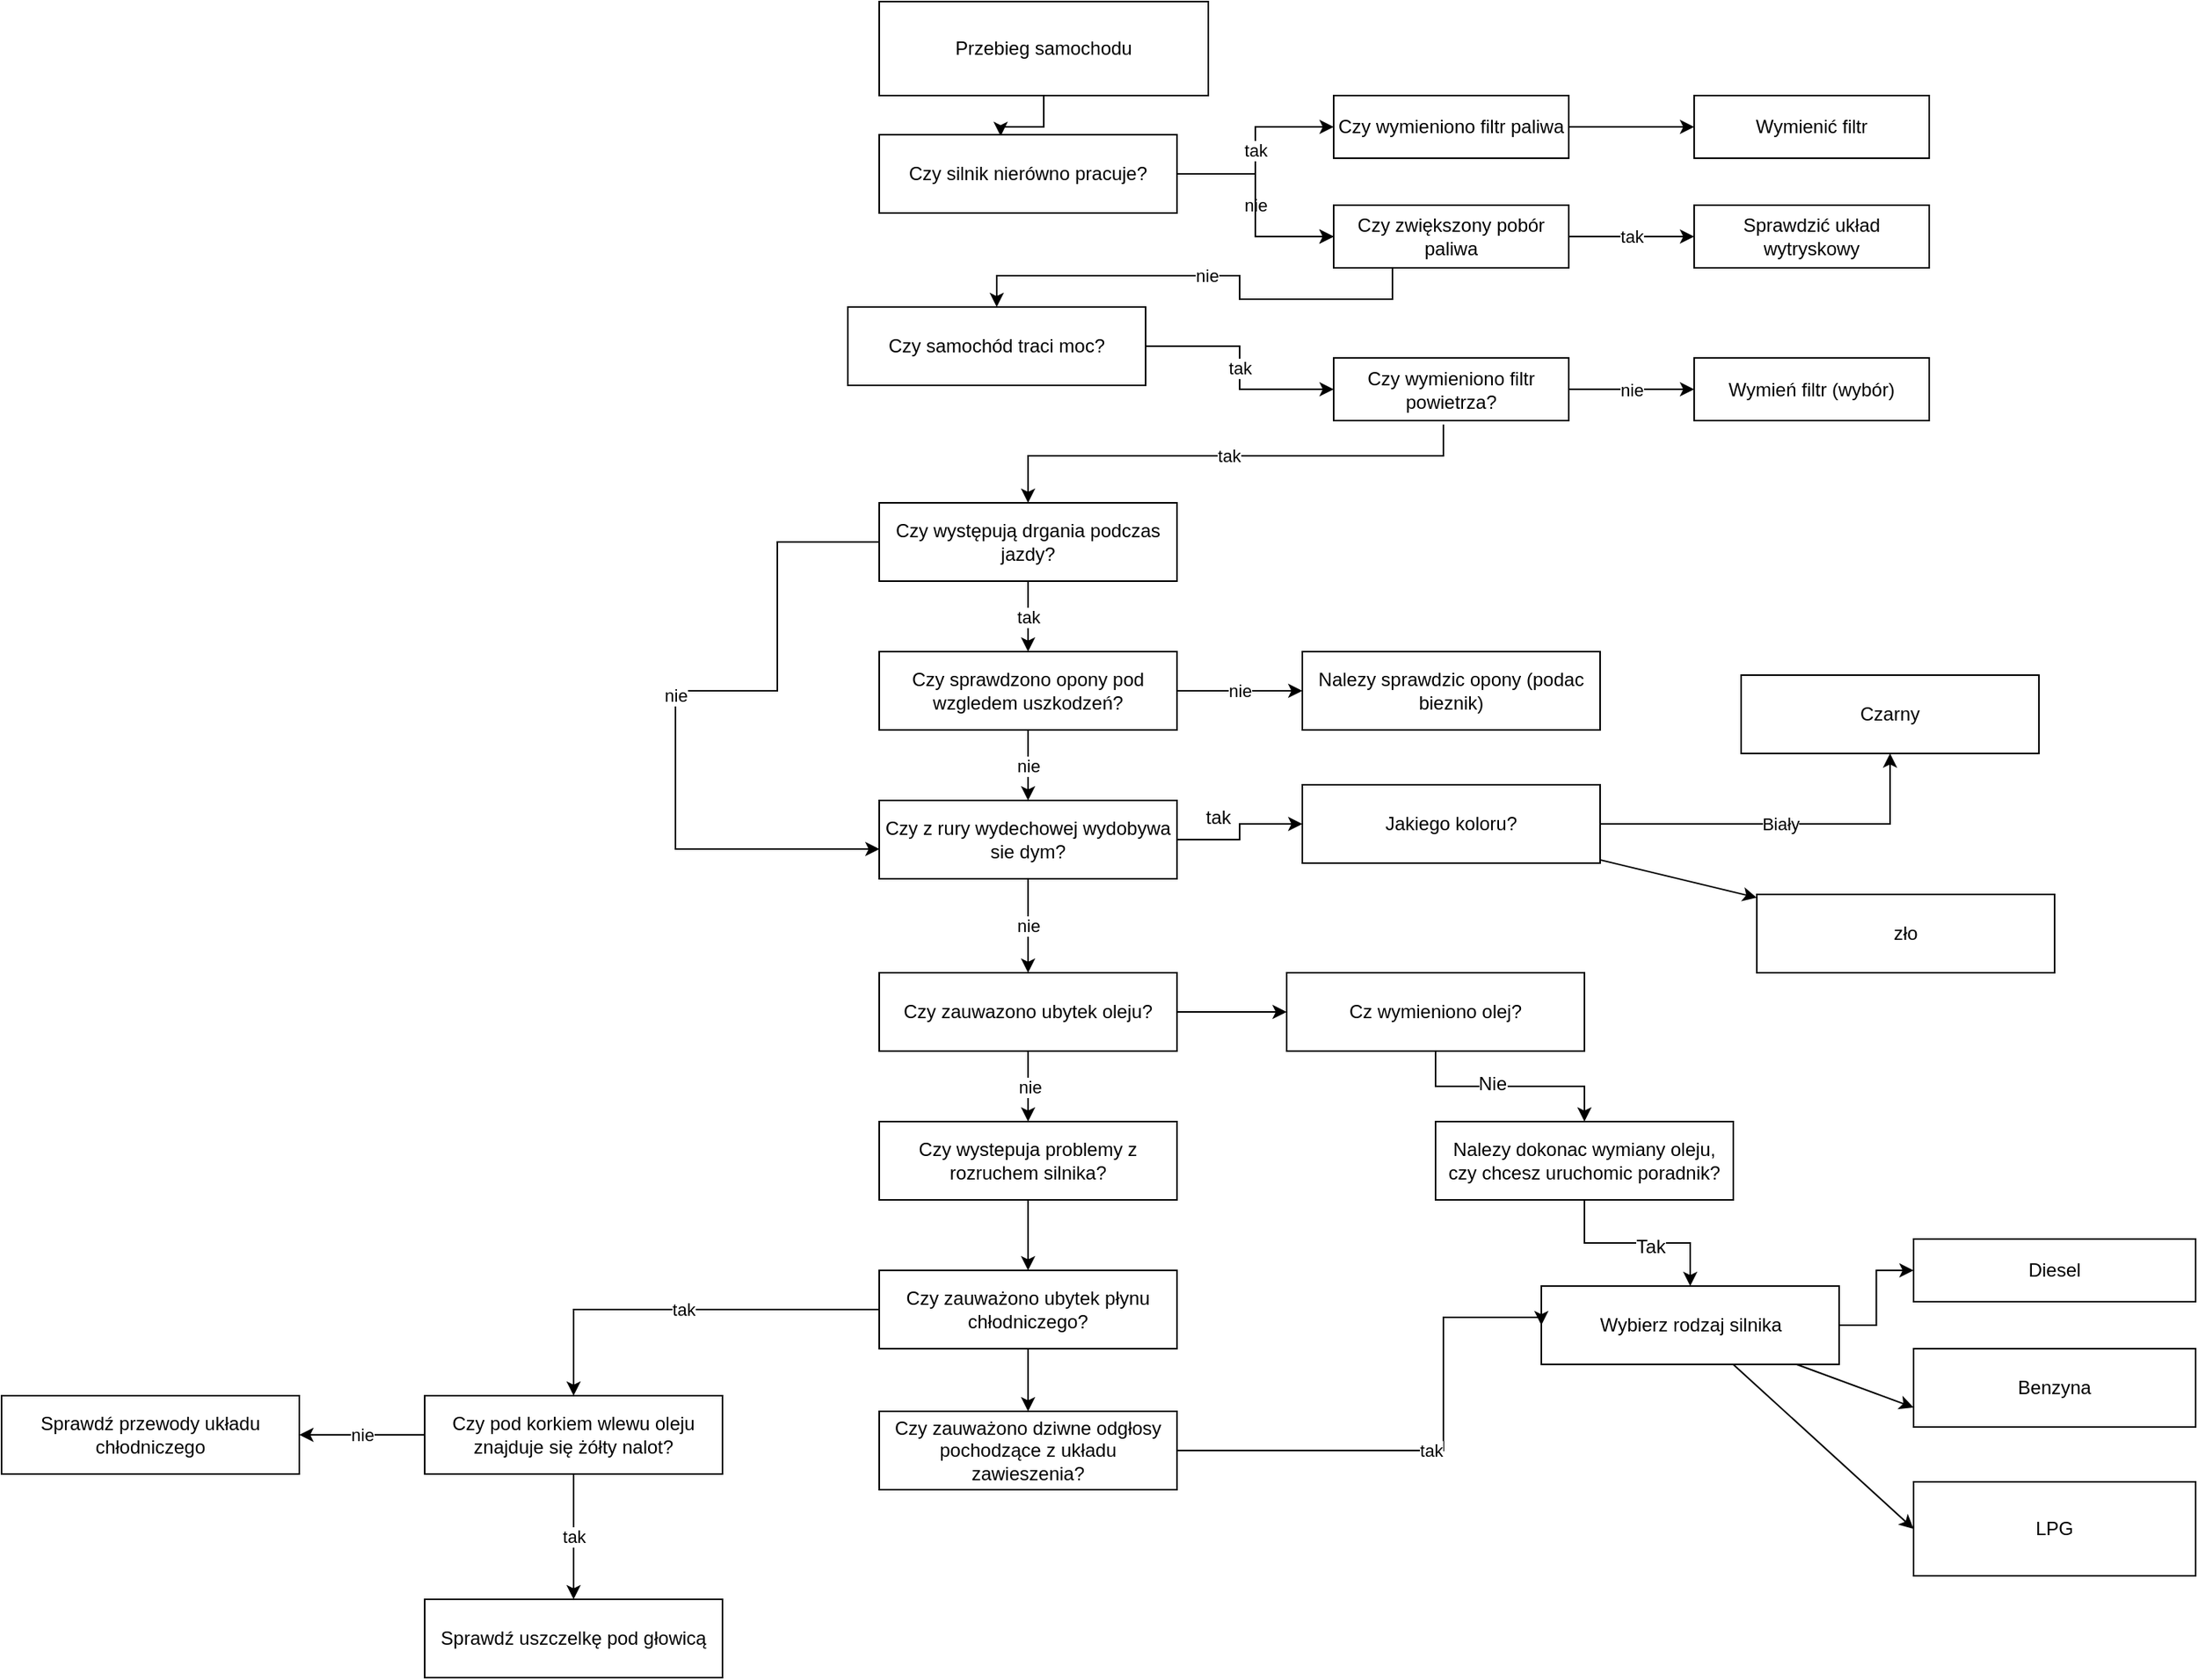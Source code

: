 <mxfile version="10.7.7" type="device"><diagram id="-Goo08057h1hH6V4QmOM" name="Page-1"><mxGraphModel dx="2221" dy="747" grid="1" gridSize="10" guides="1" tooltips="1" connect="1" arrows="1" fold="1" page="1" pageScale="1" pageWidth="827" pageHeight="1169" math="0" shadow="0"><root><mxCell id="0"/><mxCell id="1" parent="0"/><mxCell id="tlB8m_FYIMWQIY-4Frzt-17" value="" style="edgeStyle=orthogonalEdgeStyle;rounded=0;orthogonalLoop=1;jettySize=auto;html=1;entryX=0.408;entryY=0.017;entryDx=0;entryDy=0;entryPerimeter=0;" parent="1" source="tlB8m_FYIMWQIY-4Frzt-12" target="tlB8m_FYIMWQIY-4Frzt-14" edge="1"><mxGeometry relative="1" as="geometry"><mxPoint x="285" y="150" as="targetPoint"/></mxGeometry></mxCell><mxCell id="tlB8m_FYIMWQIY-4Frzt-12" value="Przebieg samochodu" style="rounded=0;whiteSpace=wrap;html=1;" parent="1" vertex="1"><mxGeometry x="-200" y="30" width="210" height="60" as="geometry"/></mxCell><mxCell id="tlB8m_FYIMWQIY-4Frzt-23" value="tak" style="edgeStyle=orthogonalEdgeStyle;rounded=0;orthogonalLoop=1;jettySize=auto;html=1;" parent="1" source="tlB8m_FYIMWQIY-4Frzt-14" target="tlB8m_FYIMWQIY-4Frzt-22" edge="1"><mxGeometry relative="1" as="geometry"/></mxCell><mxCell id="tlB8m_FYIMWQIY-4Frzt-31" value="nie" style="edgeStyle=orthogonalEdgeStyle;rounded=0;orthogonalLoop=1;jettySize=auto;html=1;" parent="1" source="tlB8m_FYIMWQIY-4Frzt-14" target="tlB8m_FYIMWQIY-4Frzt-30" edge="1"><mxGeometry relative="1" as="geometry"/></mxCell><mxCell id="tlB8m_FYIMWQIY-4Frzt-14" value="Czy silnik nierówno pracuje?" style="rounded=0;whiteSpace=wrap;html=1;" parent="1" vertex="1"><mxGeometry x="-200" y="115" width="190" height="50" as="geometry"/></mxCell><mxCell id="mAPd8it-8XPTWIvM96Fd-3" value="" style="edgeStyle=orthogonalEdgeStyle;rounded=0;orthogonalLoop=1;jettySize=auto;html=1;" edge="1" parent="1" source="tlB8m_FYIMWQIY-4Frzt-22" target="mAPd8it-8XPTWIvM96Fd-2"><mxGeometry relative="1" as="geometry"/></mxCell><mxCell id="tlB8m_FYIMWQIY-4Frzt-22" value="Czy wymieniono filtr paliwa" style="rounded=0;whiteSpace=wrap;html=1;" parent="1" vertex="1"><mxGeometry x="90" y="90" width="150" height="40" as="geometry"/></mxCell><mxCell id="mAPd8it-8XPTWIvM96Fd-2" value="Wymienić filtr" style="rounded=0;whiteSpace=wrap;html=1;" vertex="1" parent="1"><mxGeometry x="320" y="90" width="150" height="40" as="geometry"/></mxCell><mxCell id="tlB8m_FYIMWQIY-4Frzt-51" value="tak" style="edgeStyle=orthogonalEdgeStyle;rounded=0;orthogonalLoop=1;jettySize=auto;html=1;" parent="1" source="tlB8m_FYIMWQIY-4Frzt-18" target="tlB8m_FYIMWQIY-4Frzt-50" edge="1"><mxGeometry relative="1" as="geometry"/></mxCell><mxCell id="tlB8m_FYIMWQIY-4Frzt-56" value="tak" style="edgeStyle=orthogonalEdgeStyle;rounded=0;orthogonalLoop=1;jettySize=auto;html=1;" parent="1" target="tlB8m_FYIMWQIY-4Frzt-55" edge="1"><mxGeometry relative="1" as="geometry"><mxPoint x="160" y="300" as="sourcePoint"/><Array as="points"><mxPoint x="-105" y="320"/></Array></mxGeometry></mxCell><mxCell id="tlB8m_FYIMWQIY-4Frzt-18" value="Czy samochód traci moc?" style="rounded=0;whiteSpace=wrap;html=1;" parent="1" vertex="1"><mxGeometry x="-220" y="225" width="190" height="50" as="geometry"/></mxCell><mxCell id="mAPd8it-8XPTWIvM96Fd-10" value="tak" style="edgeStyle=orthogonalEdgeStyle;rounded=0;orthogonalLoop=1;jettySize=auto;html=1;" edge="1" parent="1" source="tlB8m_FYIMWQIY-4Frzt-55" target="tlB8m_FYIMWQIY-4Frzt-86"><mxGeometry relative="1" as="geometry"><Array as="points"><mxPoint x="-105" y="430"/><mxPoint x="-105" y="430"/></Array></mxGeometry></mxCell><mxCell id="mAPd8it-8XPTWIvM96Fd-22" value="nie" style="edgeStyle=orthogonalEdgeStyle;rounded=0;orthogonalLoop=1;jettySize=auto;html=1;entryX=0.001;entryY=0.62;entryDx=0;entryDy=0;entryPerimeter=0;" edge="1" parent="1" source="tlB8m_FYIMWQIY-4Frzt-55" target="tlB8m_FYIMWQIY-4Frzt-59"><mxGeometry relative="1" as="geometry"><mxPoint x="-330" y="395.138" as="targetPoint"/><Array as="points"><mxPoint x="-265" y="375"/><mxPoint x="-265" y="470"/><mxPoint x="-330" y="470"/><mxPoint x="-330" y="571"/></Array></mxGeometry></mxCell><mxCell id="tlB8m_FYIMWQIY-4Frzt-55" value="Czy występują drgania podczas jazdy?" style="rounded=0;whiteSpace=wrap;html=1;" parent="1" vertex="1"><mxGeometry x="-200" y="350" width="190" height="50" as="geometry"/></mxCell><mxCell id="mAPd8it-8XPTWIvM96Fd-14" value="nie" style="edgeStyle=orthogonalEdgeStyle;rounded=0;orthogonalLoop=1;jettySize=auto;html=1;" edge="1" parent="1" source="tlB8m_FYIMWQIY-4Frzt-86" target="tlB8m_FYIMWQIY-4Frzt-59"><mxGeometry relative="1" as="geometry"/></mxCell><mxCell id="mAPd8it-8XPTWIvM96Fd-18" value="nie" style="edgeStyle=orthogonalEdgeStyle;rounded=0;orthogonalLoop=1;jettySize=auto;html=1;" edge="1" parent="1" source="tlB8m_FYIMWQIY-4Frzt-86" target="mAPd8it-8XPTWIvM96Fd-17"><mxGeometry relative="1" as="geometry"/></mxCell><mxCell id="tlB8m_FYIMWQIY-4Frzt-86" value="Czy sprawdzono opony pod wzgledem uszkodzeń?" style="rounded=0;whiteSpace=wrap;html=1;" parent="1" vertex="1"><mxGeometry x="-200" y="445" width="190" height="50" as="geometry"/></mxCell><mxCell id="mAPd8it-8XPTWIvM96Fd-17" value="Nalezy sprawdzic opony (podac bieznik)" style="rounded=0;whiteSpace=wrap;html=1;" vertex="1" parent="1"><mxGeometry x="70" y="445" width="190" height="50" as="geometry"/></mxCell><mxCell id="tlB8m_FYIMWQIY-4Frzt-62" value="" style="edgeStyle=orthogonalEdgeStyle;rounded=0;orthogonalLoop=1;jettySize=auto;html=1;" parent="1" source="tlB8m_FYIMWQIY-4Frzt-59" target="tlB8m_FYIMWQIY-4Frzt-61" edge="1"><mxGeometry relative="1" as="geometry"/></mxCell><mxCell id="tlB8m_FYIMWQIY-4Frzt-68" value="tak" style="text;html=1;resizable=0;points=[];align=center;verticalAlign=middle;labelBackgroundColor=#ffffff;" parent="tlB8m_FYIMWQIY-4Frzt-62" vertex="1" connectable="0"><mxGeometry x="-0.437" y="14" relative="1" as="geometry"><mxPoint as="offset"/></mxGeometry></mxCell><mxCell id="tlB8m_FYIMWQIY-4Frzt-75" value="nie" style="edgeStyle=orthogonalEdgeStyle;rounded=0;orthogonalLoop=1;jettySize=auto;html=1;" parent="1" source="tlB8m_FYIMWQIY-4Frzt-59" target="tlB8m_FYIMWQIY-4Frzt-74" edge="1"><mxGeometry relative="1" as="geometry"/></mxCell><mxCell id="tlB8m_FYIMWQIY-4Frzt-59" value="Czy z rury wydechowej wydobywa sie dym?" style="rounded=0;whiteSpace=wrap;html=1;" parent="1" vertex="1"><mxGeometry x="-200" y="540" width="190" height="50" as="geometry"/></mxCell><mxCell id="tlB8m_FYIMWQIY-4Frzt-77" value="nie" style="edgeStyle=orthogonalEdgeStyle;rounded=0;orthogonalLoop=1;jettySize=auto;html=1;" parent="1" source="tlB8m_FYIMWQIY-4Frzt-74" edge="1"><mxGeometry relative="1" as="geometry"><mxPoint x="-105" y="745" as="targetPoint"/></mxGeometry></mxCell><mxCell id="tlB8m_FYIMWQIY-4Frzt-89" value="" style="edgeStyle=orthogonalEdgeStyle;rounded=0;orthogonalLoop=1;jettySize=auto;html=1;" parent="1" source="tlB8m_FYIMWQIY-4Frzt-74" target="tlB8m_FYIMWQIY-4Frzt-88" edge="1"><mxGeometry relative="1" as="geometry"/></mxCell><mxCell id="tlB8m_FYIMWQIY-4Frzt-74" value="Czy zauwazono ubytek oleju?" style="rounded=0;whiteSpace=wrap;html=1;" parent="1" vertex="1"><mxGeometry x="-200" y="650" width="190" height="50" as="geometry"/></mxCell><mxCell id="tlB8m_FYIMWQIY-4Frzt-91" value="" style="edgeStyle=orthogonalEdgeStyle;rounded=0;orthogonalLoop=1;jettySize=auto;html=1;" parent="1" source="tlB8m_FYIMWQIY-4Frzt-88" target="tlB8m_FYIMWQIY-4Frzt-90" edge="1"><mxGeometry relative="1" as="geometry"/></mxCell><mxCell id="tlB8m_FYIMWQIY-4Frzt-92" value="Nie" style="text;html=1;resizable=0;points=[];align=center;verticalAlign=middle;labelBackgroundColor=#ffffff;" parent="tlB8m_FYIMWQIY-4Frzt-91" vertex="1" connectable="0"><mxGeometry x="-0.165" y="2" relative="1" as="geometry"><mxPoint as="offset"/></mxGeometry></mxCell><mxCell id="tlB8m_FYIMWQIY-4Frzt-88" value="Cz wymieniono olej?" style="rounded=0;whiteSpace=wrap;html=1;" parent="1" vertex="1"><mxGeometry x="60" y="650" width="190" height="50" as="geometry"/></mxCell><mxCell id="tlB8m_FYIMWQIY-4Frzt-94" value="" style="edgeStyle=orthogonalEdgeStyle;rounded=0;orthogonalLoop=1;jettySize=auto;html=1;" parent="1" source="tlB8m_FYIMWQIY-4Frzt-90" target="tlB8m_FYIMWQIY-4Frzt-93" edge="1"><mxGeometry relative="1" as="geometry"/></mxCell><mxCell id="tlB8m_FYIMWQIY-4Frzt-95" value="Tak" style="text;html=1;resizable=0;points=[];align=center;verticalAlign=middle;labelBackgroundColor=#ffffff;" parent="tlB8m_FYIMWQIY-4Frzt-94" vertex="1" connectable="0"><mxGeometry x="0.135" y="-2" relative="1" as="geometry"><mxPoint as="offset"/></mxGeometry></mxCell><mxCell id="tlB8m_FYIMWQIY-4Frzt-90" value="Nalezy dokonac wymiany oleju, czy chcesz uruchomic poradnik?&lt;br&gt;" style="rounded=0;whiteSpace=wrap;html=1;" parent="1" vertex="1"><mxGeometry x="155" y="745" width="190" height="50" as="geometry"/></mxCell><mxCell id="tlB8m_FYIMWQIY-4Frzt-97" value="" style="edgeStyle=orthogonalEdgeStyle;rounded=0;orthogonalLoop=1;jettySize=auto;html=1;" parent="1" source="tlB8m_FYIMWQIY-4Frzt-93" target="tlB8m_FYIMWQIY-4Frzt-96" edge="1"><mxGeometry relative="1" as="geometry"/></mxCell><mxCell id="tlB8m_FYIMWQIY-4Frzt-93" value="Wybierz rodzaj silnika&lt;br&gt;" style="rounded=0;whiteSpace=wrap;html=1;" parent="1" vertex="1"><mxGeometry x="222.5" y="850" width="190" height="50" as="geometry"/></mxCell><mxCell id="tlB8m_FYIMWQIY-4Frzt-96" value="Diesel&lt;br&gt;" style="rounded=0;whiteSpace=wrap;html=1;" parent="1" vertex="1"><mxGeometry x="460" y="820" width="180" height="40" as="geometry"/></mxCell><mxCell id="tlB8m_FYIMWQIY-4Frzt-81" value="" style="edgeStyle=orthogonalEdgeStyle;rounded=0;orthogonalLoop=1;jettySize=auto;html=1;" parent="1" source="tlB8m_FYIMWQIY-4Frzt-78" edge="1"><mxGeometry relative="1" as="geometry"><mxPoint x="-105" y="840" as="targetPoint"/></mxGeometry></mxCell><mxCell id="tlB8m_FYIMWQIY-4Frzt-78" value="Czy wystepuja problemy z rozruchem silnika?" style="rounded=0;whiteSpace=wrap;html=1;" parent="1" vertex="1"><mxGeometry x="-200" y="745" width="190" height="50" as="geometry"/></mxCell><mxCell id="tlB8m_FYIMWQIY-4Frzt-83" value="" style="edgeStyle=orthogonalEdgeStyle;rounded=0;orthogonalLoop=1;jettySize=auto;html=1;" parent="1" target="tlB8m_FYIMWQIY-4Frzt-82" edge="1"><mxGeometry relative="1" as="geometry"><mxPoint x="-105" y="890.0" as="sourcePoint"/></mxGeometry></mxCell><mxCell id="tlB8m_FYIMWQIY-4Frzt-85" value="" style="edgeStyle=orthogonalEdgeStyle;rounded=0;orthogonalLoop=1;jettySize=auto;html=1;" parent="1" source="tlB8m_FYIMWQIY-4Frzt-82" target="tlB8m_FYIMWQIY-4Frzt-84" edge="1"><mxGeometry relative="1" as="geometry"/></mxCell><mxCell id="mAPd8it-8XPTWIvM96Fd-28" value="tak" style="edgeStyle=orthogonalEdgeStyle;rounded=0;orthogonalLoop=1;jettySize=auto;html=1;" edge="1" parent="1" source="tlB8m_FYIMWQIY-4Frzt-82" target="mAPd8it-8XPTWIvM96Fd-27"><mxGeometry relative="1" as="geometry"/></mxCell><mxCell id="tlB8m_FYIMWQIY-4Frzt-82" value="Czy zauważono ubytek płynu chłodniczego?" style="rounded=0;whiteSpace=wrap;html=1;" parent="1" vertex="1"><mxGeometry x="-200" y="840" width="190" height="50" as="geometry"/></mxCell><mxCell id="mAPd8it-8XPTWIvM96Fd-30" value="nie" style="edgeStyle=orthogonalEdgeStyle;rounded=0;orthogonalLoop=1;jettySize=auto;html=1;" edge="1" parent="1" source="mAPd8it-8XPTWIvM96Fd-27" target="mAPd8it-8XPTWIvM96Fd-29"><mxGeometry relative="1" as="geometry"/></mxCell><mxCell id="mAPd8it-8XPTWIvM96Fd-32" value="tak" style="edgeStyle=orthogonalEdgeStyle;rounded=0;orthogonalLoop=1;jettySize=auto;html=1;" edge="1" parent="1" source="mAPd8it-8XPTWIvM96Fd-27" target="mAPd8it-8XPTWIvM96Fd-31"><mxGeometry relative="1" as="geometry"/></mxCell><mxCell id="mAPd8it-8XPTWIvM96Fd-27" value="Czy pod korkiem wlewu oleju znajduje się żółty nalot?" style="rounded=0;whiteSpace=wrap;html=1;" vertex="1" parent="1"><mxGeometry x="-490" y="920" width="190" height="50" as="geometry"/></mxCell><mxCell id="mAPd8it-8XPTWIvM96Fd-31" value="Sprawdź uszczelkę pod głowicą" style="rounded=0;whiteSpace=wrap;html=1;" vertex="1" parent="1"><mxGeometry x="-490" y="1050" width="190" height="50" as="geometry"/></mxCell><mxCell id="mAPd8it-8XPTWIvM96Fd-29" value="Sprawdź przewody układu chłodniczego" style="rounded=0;whiteSpace=wrap;html=1;" vertex="1" parent="1"><mxGeometry x="-760" y="920" width="190" height="50" as="geometry"/></mxCell><mxCell id="mAPd8it-8XPTWIvM96Fd-24" value="tak" style="edgeStyle=orthogonalEdgeStyle;rounded=0;orthogonalLoop=1;jettySize=auto;html=1;entryX=0;entryY=0.5;entryDx=0;entryDy=0;" edge="1" parent="1" source="tlB8m_FYIMWQIY-4Frzt-84" target="tlB8m_FYIMWQIY-4Frzt-93"><mxGeometry relative="1" as="geometry"><mxPoint x="150" y="870" as="targetPoint"/><Array as="points"><mxPoint x="160" y="955"/><mxPoint x="160" y="870"/><mxPoint x="222" y="870"/></Array></mxGeometry></mxCell><mxCell id="tlB8m_FYIMWQIY-4Frzt-84" value="Czy zauważono dziwne odgłosy pochodzące z układu zawieszenia?" style="rounded=0;whiteSpace=wrap;html=1;" parent="1" vertex="1"><mxGeometry x="-200" y="930" width="190" height="50" as="geometry"/></mxCell><mxCell id="tlB8m_FYIMWQIY-4Frzt-70" value="Biały" style="edgeStyle=orthogonalEdgeStyle;rounded=0;orthogonalLoop=1;jettySize=auto;html=1;" parent="1" source="tlB8m_FYIMWQIY-4Frzt-61" target="tlB8m_FYIMWQIY-4Frzt-69" edge="1"><mxGeometry relative="1" as="geometry"/></mxCell><mxCell id="tlB8m_FYIMWQIY-4Frzt-61" value="Jakiego koloru?&lt;br&gt;" style="rounded=0;whiteSpace=wrap;html=1;" parent="1" vertex="1"><mxGeometry x="70" y="530" width="190" height="50" as="geometry"/></mxCell><mxCell id="tlB8m_FYIMWQIY-4Frzt-71" value="zło&lt;br&gt;" style="rounded=0;whiteSpace=wrap;html=1;" parent="1" vertex="1"><mxGeometry x="360" y="600" width="190" height="50" as="geometry"/></mxCell><mxCell id="tlB8m_FYIMWQIY-4Frzt-69" value="Czarny&lt;br&gt;" style="rounded=0;whiteSpace=wrap;html=1;" parent="1" vertex="1"><mxGeometry x="350" y="460" width="190" height="50" as="geometry"/></mxCell><mxCell id="mAPd8it-8XPTWIvM96Fd-9" value="nie" style="edgeStyle=orthogonalEdgeStyle;rounded=0;orthogonalLoop=1;jettySize=auto;html=1;" edge="1" parent="1" source="tlB8m_FYIMWQIY-4Frzt-50" target="mAPd8it-8XPTWIvM96Fd-8"><mxGeometry relative="1" as="geometry"/></mxCell><mxCell id="tlB8m_FYIMWQIY-4Frzt-50" value="Czy wymieniono filtr powietrza?" style="rounded=0;whiteSpace=wrap;html=1;" parent="1" vertex="1"><mxGeometry x="90" y="257.5" width="150" height="40" as="geometry"/></mxCell><mxCell id="mAPd8it-8XPTWIvM96Fd-8" value="Wymień filtr (wybór)" style="rounded=0;whiteSpace=wrap;html=1;" vertex="1" parent="1"><mxGeometry x="320" y="257.5" width="150" height="40" as="geometry"/></mxCell><mxCell id="mAPd8it-8XPTWIvM96Fd-1" value="nie" style="edgeStyle=orthogonalEdgeStyle;rounded=0;orthogonalLoop=1;jettySize=auto;html=1;exitX=0.25;exitY=1;exitDx=0;exitDy=0;entryX=0.5;entryY=0;entryDx=0;entryDy=0;" edge="1" parent="1" source="tlB8m_FYIMWQIY-4Frzt-30" target="tlB8m_FYIMWQIY-4Frzt-18"><mxGeometry relative="1" as="geometry"><mxPoint x="90" y="210" as="sourcePoint"/></mxGeometry></mxCell><mxCell id="mAPd8it-8XPTWIvM96Fd-5" value="tak" style="edgeStyle=orthogonalEdgeStyle;rounded=0;orthogonalLoop=1;jettySize=auto;html=1;" edge="1" parent="1" source="tlB8m_FYIMWQIY-4Frzt-30" target="mAPd8it-8XPTWIvM96Fd-4"><mxGeometry relative="1" as="geometry"/></mxCell><mxCell id="tlB8m_FYIMWQIY-4Frzt-30" value="Czy zwiększony pobór paliwa" style="rounded=0;whiteSpace=wrap;html=1;" parent="1" vertex="1"><mxGeometry x="90" y="160" width="150" height="40" as="geometry"/></mxCell><mxCell id="mAPd8it-8XPTWIvM96Fd-4" value="Sprawdzić układ wytryskowy" style="rounded=0;whiteSpace=wrap;html=1;" vertex="1" parent="1"><mxGeometry x="320" y="160" width="150" height="40" as="geometry"/></mxCell><mxCell id="tlB8m_FYIMWQIY-4Frzt-48" value="" style="edgeStyle=orthogonalEdgeStyle;rounded=0;orthogonalLoop=1;jettySize=auto;html=1;" parent="1" source="tlB8m_FYIMWQIY-4Frzt-14" target="tlB8m_FYIMWQIY-4Frzt-30" edge="1"><mxGeometry relative="1" as="geometry"><mxPoint x="-10.0" y="140.333" as="sourcePoint"/><mxPoint x="185.167" y="460" as="targetPoint"/></mxGeometry></mxCell><mxCell id="tlB8m_FYIMWQIY-4Frzt-98" value="Benzyna" style="rounded=0;whiteSpace=wrap;html=1;" parent="1" vertex="1"><mxGeometry x="460" y="890" width="180" height="50" as="geometry"/></mxCell><mxCell id="tlB8m_FYIMWQIY-4Frzt-100" value="LPG" style="rounded=0;whiteSpace=wrap;html=1;" parent="1" vertex="1"><mxGeometry x="460" y="975" width="180" height="60" as="geometry"/></mxCell><mxCell id="tlB8m_FYIMWQIY-4Frzt-101" value="" style="endArrow=classic;html=1;entryX=0;entryY=0.75;entryDx=0;entryDy=0;" parent="1" source="tlB8m_FYIMWQIY-4Frzt-93" target="tlB8m_FYIMWQIY-4Frzt-98" edge="1"><mxGeometry width="50" height="50" relative="1" as="geometry"><mxPoint x="370" y="1030" as="sourcePoint"/><mxPoint x="420" y="980" as="targetPoint"/></mxGeometry></mxCell><mxCell id="tlB8m_FYIMWQIY-4Frzt-102" value="" style="endArrow=classic;html=1;entryX=0;entryY=0.5;entryDx=0;entryDy=0;" parent="1" source="tlB8m_FYIMWQIY-4Frzt-93" target="tlB8m_FYIMWQIY-4Frzt-100" edge="1"><mxGeometry width="50" height="50" relative="1" as="geometry"><mxPoint x="330" y="1060" as="sourcePoint"/><mxPoint x="380" y="1010" as="targetPoint"/></mxGeometry></mxCell><mxCell id="tlB8m_FYIMWQIY-4Frzt-103" value="" style="endArrow=classic;html=1;" parent="1" source="tlB8m_FYIMWQIY-4Frzt-61" target="tlB8m_FYIMWQIY-4Frzt-71" edge="1"><mxGeometry width="50" height="50" relative="1" as="geometry"><mxPoint x="240" y="605" as="sourcePoint"/><mxPoint x="290" y="555" as="targetPoint"/></mxGeometry></mxCell></root></mxGraphModel></diagram></mxfile>